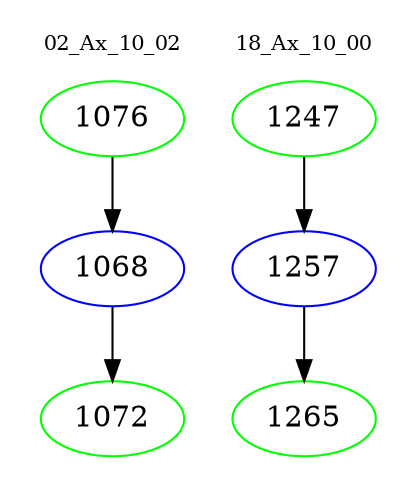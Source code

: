 digraph{
subgraph cluster_0 {
color = white
label = "02_Ax_10_02";
fontsize=10;
T0_1076 [label="1076", color="green"]
T0_1076 -> T0_1068 [color="black"]
T0_1068 [label="1068", color="blue"]
T0_1068 -> T0_1072 [color="black"]
T0_1072 [label="1072", color="green"]
}
subgraph cluster_1 {
color = white
label = "18_Ax_10_00";
fontsize=10;
T1_1247 [label="1247", color="green"]
T1_1247 -> T1_1257 [color="black"]
T1_1257 [label="1257", color="blue"]
T1_1257 -> T1_1265 [color="black"]
T1_1265 [label="1265", color="green"]
}
}
